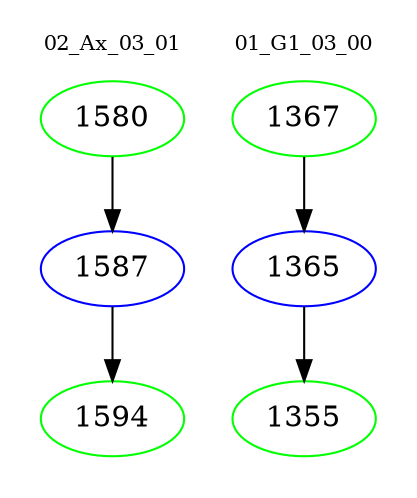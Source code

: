 digraph{
subgraph cluster_0 {
color = white
label = "02_Ax_03_01";
fontsize=10;
T0_1580 [label="1580", color="green"]
T0_1580 -> T0_1587 [color="black"]
T0_1587 [label="1587", color="blue"]
T0_1587 -> T0_1594 [color="black"]
T0_1594 [label="1594", color="green"]
}
subgraph cluster_1 {
color = white
label = "01_G1_03_00";
fontsize=10;
T1_1367 [label="1367", color="green"]
T1_1367 -> T1_1365 [color="black"]
T1_1365 [label="1365", color="blue"]
T1_1365 -> T1_1355 [color="black"]
T1_1355 [label="1355", color="green"]
}
}
